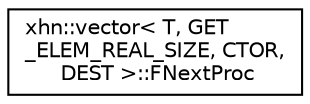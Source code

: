 digraph "Graphical Class Hierarchy"
{
  edge [fontname="Helvetica",fontsize="10",labelfontname="Helvetica",labelfontsize="10"];
  node [fontname="Helvetica",fontsize="10",shape=record];
  rankdir="LR";
  Node1 [label="xhn::vector\< T, GET\l_ELEM_REAL_SIZE, CTOR,\l DEST \>::FNextProc",height=0.2,width=0.4,color="black", fillcolor="white", style="filled",URL="$structxhn_1_1vector_1_1_f_next_proc.html"];
}
